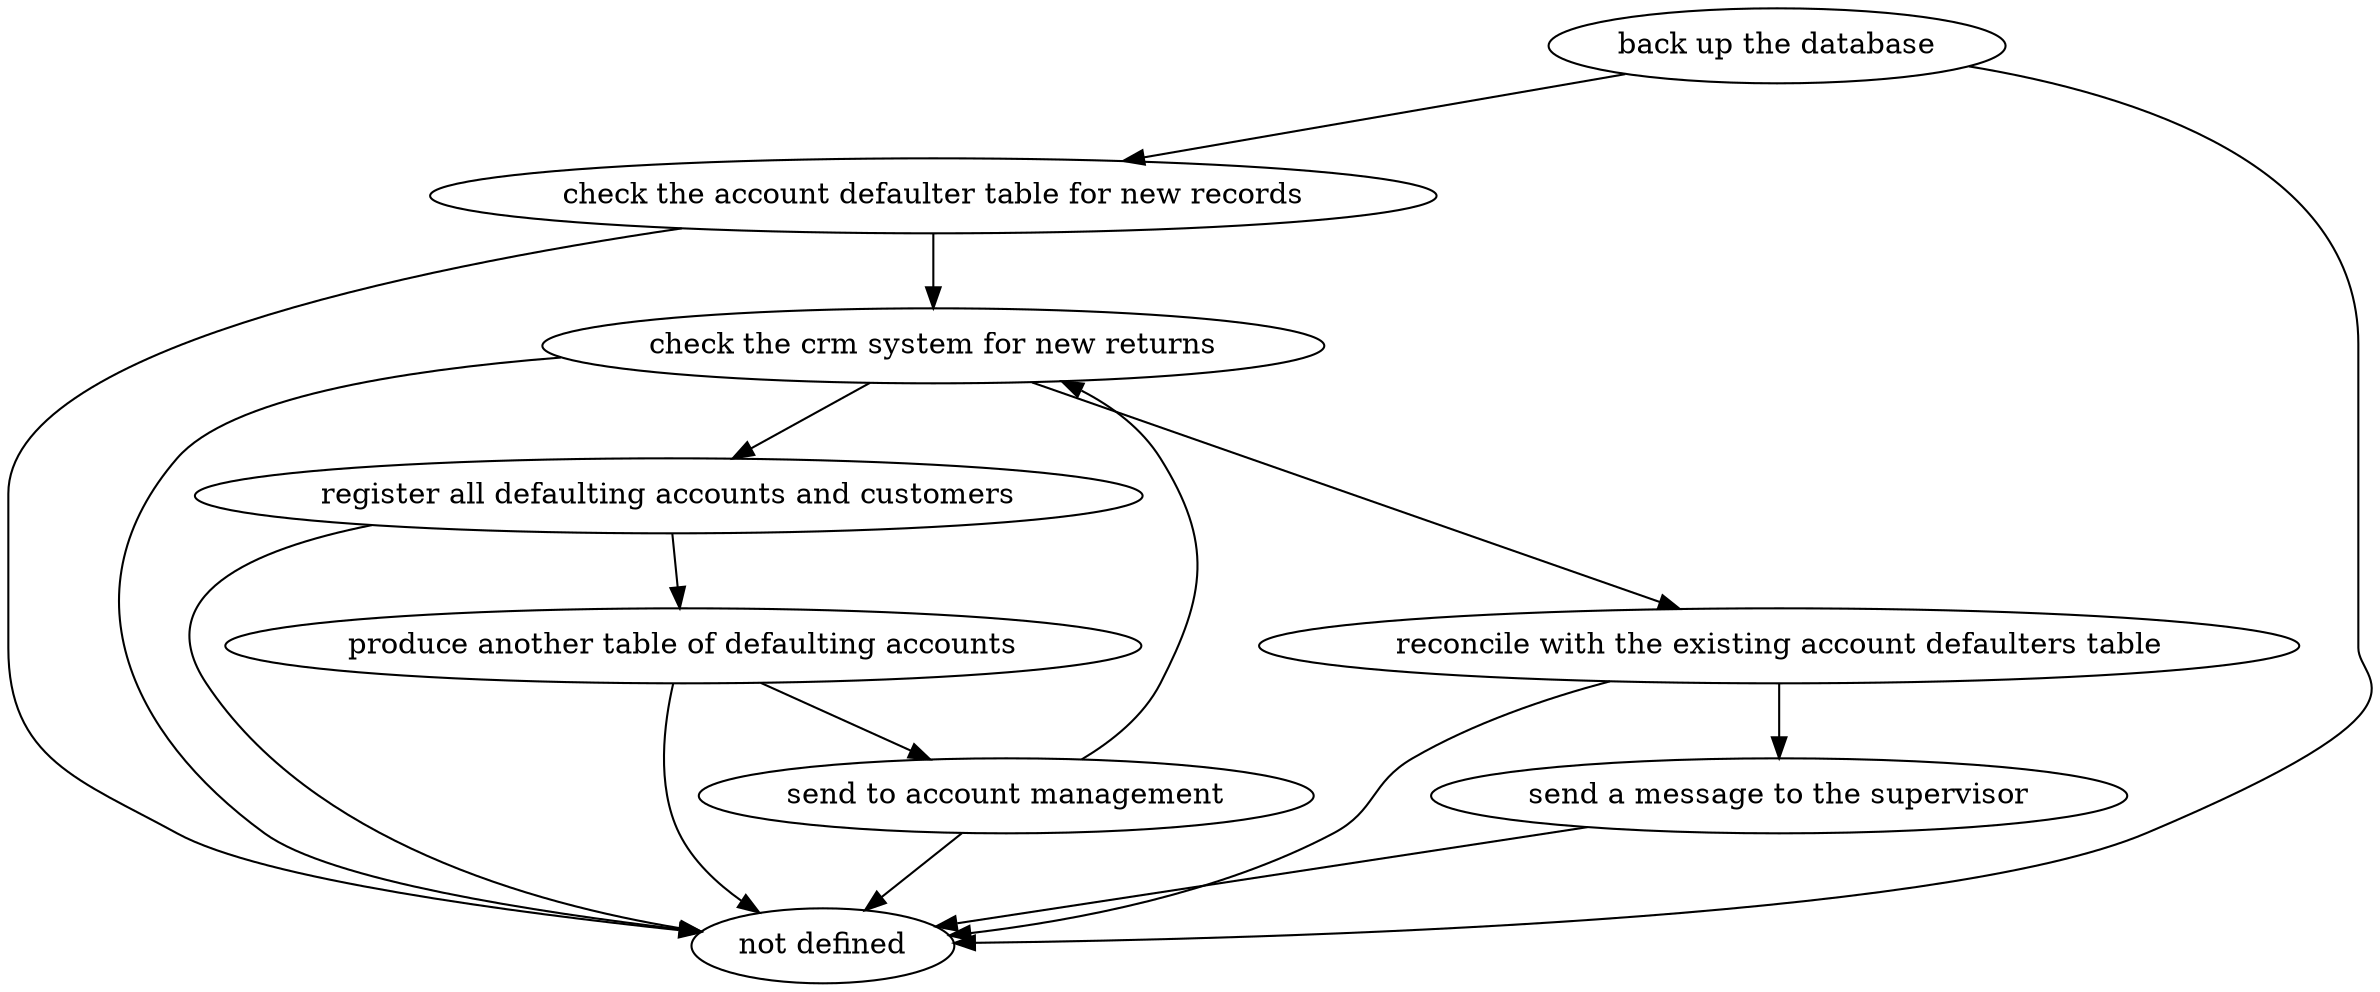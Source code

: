 strict digraph "doc-9.1" {
	graph [name="doc-9.1"];
	"back up the database"	[attrs="{'type': 'Activity', 'label': 'back up the database'}"];
	"check the account defaulter table for new records"	[attrs="{'type': 'Activity', 'label': 'check the account defaulter table for new records'}"];
	"back up the database" -> "check the account defaulter table for new records"	[attrs="{'type': 'flow', 'label': 'flow'}"];
	"not defined"	[attrs="{'type': 'Actor', 'label': 'not defined'}"];
	"back up the database" -> "not defined"	[attrs="{'type': 'actor performer', 'label': 'actor performer'}"];
	"check the crm system for new returns"	[attrs="{'type': 'Activity', 'label': 'check the crm system for new returns'}"];
	"check the account defaulter table for new records" -> "check the crm system for new returns"	[attrs="{'type': 'flow', 'label': 'flow'}"];
	"check the account defaulter table for new records" -> "not defined"	[attrs="{'type': 'actor performer', 'label': 'actor performer'}"];
	"register all defaulting accounts and customers"	[attrs="{'type': 'Activity', 'label': 'register all defaulting accounts and customers'}"];
	"check the crm system for new returns" -> "register all defaulting accounts and customers"	[attrs="{'type': 'flow', 'label': 'flow'}"];
	"reconcile with the existing account defaulters table"	[attrs="{'type': 'Activity', 'label': 'reconcile with the existing account defaulters table'}"];
	"check the crm system for new returns" -> "reconcile with the existing account defaulters table"	[attrs="{'type': 'flow', 'label': 'flow'}"];
	"check the crm system for new returns" -> "not defined"	[attrs="{'type': 'actor performer', 'label': 'actor performer'}"];
	"produce another table of defaulting accounts"	[attrs="{'type': 'Activity', 'label': 'produce another table of defaulting accounts'}"];
	"register all defaulting accounts and customers" -> "produce another table of defaulting accounts"	[attrs="{'type': 'flow', 'label': 'flow'}"];
	"register all defaulting accounts and customers" -> "not defined"	[attrs="{'type': 'actor performer', 'label': 'actor performer'}"];
	"send to account management"	[attrs="{'type': 'Activity', 'label': 'send to account management'}"];
	"produce another table of defaulting accounts" -> "send to account management"	[attrs="{'type': 'flow', 'label': 'flow'}"];
	"produce another table of defaulting accounts" -> "not defined"	[attrs="{'type': 'actor performer', 'label': 'actor performer'}"];
	"send to account management" -> "check the crm system for new returns"	[attrs="{'type': 'flow', 'label': 'flow'}"];
	"send to account management" -> "not defined"	[attrs="{'type': 'actor performer', 'label': 'actor performer'}"];
	"send a message to the supervisor"	[attrs="{'type': 'Activity', 'label': 'send a message to the supervisor'}"];
	"reconcile with the existing account defaulters table" -> "send a message to the supervisor"	[attrs="{'type': 'flow', 'label': 'flow'}"];
	"reconcile with the existing account defaulters table" -> "not defined"	[attrs="{'type': 'actor performer', 'label': 'actor performer'}"];
	"send a message to the supervisor" -> "not defined"	[attrs="{'type': 'actor performer', 'label': 'actor performer'}"];
}
